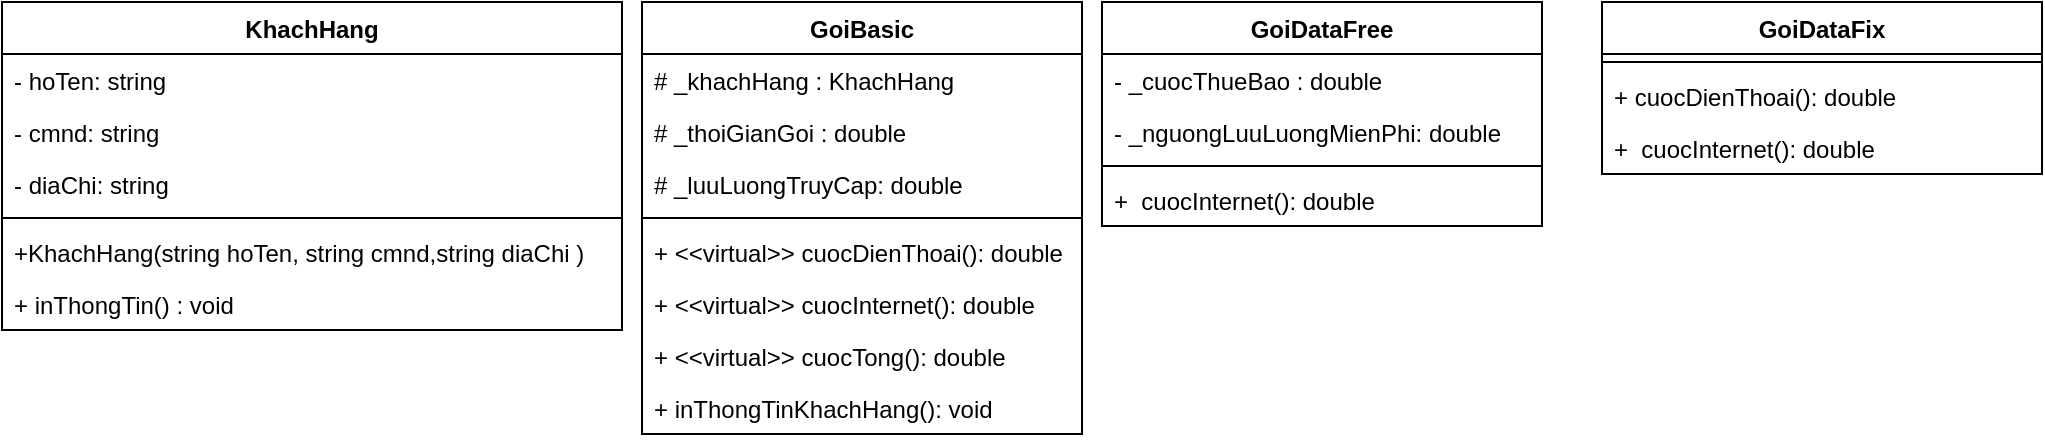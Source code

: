<mxfile version="20.0.1" type="github">
  <diagram id="C5RBs43oDa-KdzZeNtuy" name="Page-1">
    <mxGraphModel dx="745" dy="452" grid="1" gridSize="10" guides="1" tooltips="1" connect="1" arrows="1" fold="1" page="1" pageScale="1" pageWidth="1169" pageHeight="1654" math="0" shadow="0">
      <root>
        <mxCell id="WIyWlLk6GJQsqaUBKTNV-0" />
        <mxCell id="WIyWlLk6GJQsqaUBKTNV-1" parent="WIyWlLk6GJQsqaUBKTNV-0" />
        <mxCell id="D8oo8o3zIuzaNru_TmPt-0" value="KhachHang" style="swimlane;fontStyle=1;align=center;verticalAlign=top;childLayout=stackLayout;horizontal=1;startSize=26;horizontalStack=0;resizeParent=1;resizeParentMax=0;resizeLast=0;collapsible=1;marginBottom=0;" vertex="1" parent="WIyWlLk6GJQsqaUBKTNV-1">
          <mxGeometry x="20" y="120" width="310" height="164" as="geometry" />
        </mxCell>
        <mxCell id="D8oo8o3zIuzaNru_TmPt-1" value="- hoTen: string" style="text;strokeColor=none;fillColor=none;align=left;verticalAlign=top;spacingLeft=4;spacingRight=4;overflow=hidden;rotatable=0;points=[[0,0.5],[1,0.5]];portConstraint=eastwest;" vertex="1" parent="D8oo8o3zIuzaNru_TmPt-0">
          <mxGeometry y="26" width="310" height="26" as="geometry" />
        </mxCell>
        <mxCell id="D8oo8o3zIuzaNru_TmPt-7" value="- cmnd: string" style="text;strokeColor=none;fillColor=none;align=left;verticalAlign=top;spacingLeft=4;spacingRight=4;overflow=hidden;rotatable=0;points=[[0,0.5],[1,0.5]];portConstraint=eastwest;" vertex="1" parent="D8oo8o3zIuzaNru_TmPt-0">
          <mxGeometry y="52" width="310" height="26" as="geometry" />
        </mxCell>
        <mxCell id="D8oo8o3zIuzaNru_TmPt-8" value="- diaChi: string" style="text;strokeColor=none;fillColor=none;align=left;verticalAlign=top;spacingLeft=4;spacingRight=4;overflow=hidden;rotatable=0;points=[[0,0.5],[1,0.5]];portConstraint=eastwest;" vertex="1" parent="D8oo8o3zIuzaNru_TmPt-0">
          <mxGeometry y="78" width="310" height="26" as="geometry" />
        </mxCell>
        <mxCell id="D8oo8o3zIuzaNru_TmPt-2" value="" style="line;strokeWidth=1;fillColor=none;align=left;verticalAlign=middle;spacingTop=-1;spacingLeft=3;spacingRight=3;rotatable=0;labelPosition=right;points=[];portConstraint=eastwest;" vertex="1" parent="D8oo8o3zIuzaNru_TmPt-0">
          <mxGeometry y="104" width="310" height="8" as="geometry" />
        </mxCell>
        <mxCell id="D8oo8o3zIuzaNru_TmPt-22" value="+KhachHang(string hoTen, string cmnd,string diaChi )" style="text;strokeColor=none;fillColor=none;align=left;verticalAlign=top;spacingLeft=4;spacingRight=4;overflow=hidden;rotatable=0;points=[[0,0.5],[1,0.5]];portConstraint=eastwest;" vertex="1" parent="D8oo8o3zIuzaNru_TmPt-0">
          <mxGeometry y="112" width="310" height="26" as="geometry" />
        </mxCell>
        <mxCell id="D8oo8o3zIuzaNru_TmPt-5" value="+ inThongTin() : void" style="text;strokeColor=none;fillColor=none;align=left;verticalAlign=top;spacingLeft=4;spacingRight=4;overflow=hidden;rotatable=0;points=[[0,0.5],[1,0.5]];portConstraint=eastwest;" vertex="1" parent="D8oo8o3zIuzaNru_TmPt-0">
          <mxGeometry y="138" width="310" height="26" as="geometry" />
        </mxCell>
        <mxCell id="D8oo8o3zIuzaNru_TmPt-13" value="GoiBasic" style="swimlane;fontStyle=1;align=center;verticalAlign=top;childLayout=stackLayout;horizontal=1;startSize=26;horizontalStack=0;resizeParent=1;resizeParentMax=0;resizeLast=0;collapsible=1;marginBottom=0;fillColor=none;" vertex="1" parent="WIyWlLk6GJQsqaUBKTNV-1">
          <mxGeometry x="340" y="120" width="220" height="216" as="geometry" />
        </mxCell>
        <mxCell id="D8oo8o3zIuzaNru_TmPt-14" value="# _khachHang : KhachHang&#xa;" style="text;strokeColor=none;fillColor=none;align=left;verticalAlign=top;spacingLeft=4;spacingRight=4;overflow=hidden;rotatable=0;points=[[0,0.5],[1,0.5]];portConstraint=eastwest;" vertex="1" parent="D8oo8o3zIuzaNru_TmPt-13">
          <mxGeometry y="26" width="220" height="26" as="geometry" />
        </mxCell>
        <mxCell id="D8oo8o3zIuzaNru_TmPt-17" value="# _thoiGianGoi : double&#xa;" style="text;strokeColor=none;fillColor=none;align=left;verticalAlign=top;spacingLeft=4;spacingRight=4;overflow=hidden;rotatable=0;points=[[0,0.5],[1,0.5]];portConstraint=eastwest;" vertex="1" parent="D8oo8o3zIuzaNru_TmPt-13">
          <mxGeometry y="52" width="220" height="26" as="geometry" />
        </mxCell>
        <mxCell id="D8oo8o3zIuzaNru_TmPt-18" value="# _luuLuongTruyCap: double&#xa;" style="text;strokeColor=none;fillColor=none;align=left;verticalAlign=top;spacingLeft=4;spacingRight=4;overflow=hidden;rotatable=0;points=[[0,0.5],[1,0.5]];portConstraint=eastwest;" vertex="1" parent="D8oo8o3zIuzaNru_TmPt-13">
          <mxGeometry y="78" width="220" height="26" as="geometry" />
        </mxCell>
        <mxCell id="D8oo8o3zIuzaNru_TmPt-15" value="" style="line;strokeWidth=1;fillColor=none;align=left;verticalAlign=middle;spacingTop=-1;spacingLeft=3;spacingRight=3;rotatable=0;labelPosition=right;points=[];portConstraint=eastwest;" vertex="1" parent="D8oo8o3zIuzaNru_TmPt-13">
          <mxGeometry y="104" width="220" height="8" as="geometry" />
        </mxCell>
        <mxCell id="D8oo8o3zIuzaNru_TmPt-16" value="+ &lt;&lt;virtual&gt;&gt; cuocDienThoai(): double&#xa;" style="text;strokeColor=none;fillColor=none;align=left;verticalAlign=top;spacingLeft=4;spacingRight=4;overflow=hidden;rotatable=0;points=[[0,0.5],[1,0.5]];portConstraint=eastwest;" vertex="1" parent="D8oo8o3zIuzaNru_TmPt-13">
          <mxGeometry y="112" width="220" height="26" as="geometry" />
        </mxCell>
        <mxCell id="D8oo8o3zIuzaNru_TmPt-21" value="+ &lt;&lt;virtual&gt;&gt; cuocInternet(): double&#xa;" style="text;strokeColor=none;fillColor=none;align=left;verticalAlign=top;spacingLeft=4;spacingRight=4;overflow=hidden;rotatable=0;points=[[0,0.5],[1,0.5]];portConstraint=eastwest;" vertex="1" parent="D8oo8o3zIuzaNru_TmPt-13">
          <mxGeometry y="138" width="220" height="26" as="geometry" />
        </mxCell>
        <mxCell id="D8oo8o3zIuzaNru_TmPt-20" value="+ &lt;&lt;virtual&gt;&gt; cuocTong(): double&#xa;" style="text;strokeColor=none;fillColor=none;align=left;verticalAlign=top;spacingLeft=4;spacingRight=4;overflow=hidden;rotatable=0;points=[[0,0.5],[1,0.5]];portConstraint=eastwest;" vertex="1" parent="D8oo8o3zIuzaNru_TmPt-13">
          <mxGeometry y="164" width="220" height="26" as="geometry" />
        </mxCell>
        <mxCell id="D8oo8o3zIuzaNru_TmPt-19" value="+ inThongTinKhachHang(): void&#xa;" style="text;strokeColor=none;fillColor=none;align=left;verticalAlign=top;spacingLeft=4;spacingRight=4;overflow=hidden;rotatable=0;points=[[0,0.5],[1,0.5]];portConstraint=eastwest;" vertex="1" parent="D8oo8o3zIuzaNru_TmPt-13">
          <mxGeometry y="190" width="220" height="26" as="geometry" />
        </mxCell>
        <mxCell id="D8oo8o3zIuzaNru_TmPt-23" value="GoiDataFree" style="swimlane;fontStyle=1;align=center;verticalAlign=top;childLayout=stackLayout;horizontal=1;startSize=26;horizontalStack=0;resizeParent=1;resizeParentMax=0;resizeLast=0;collapsible=1;marginBottom=0;fillColor=none;" vertex="1" parent="WIyWlLk6GJQsqaUBKTNV-1">
          <mxGeometry x="570" y="120" width="220" height="112" as="geometry" />
        </mxCell>
        <mxCell id="D8oo8o3zIuzaNru_TmPt-24" value="- _cuocThueBao : double " style="text;strokeColor=none;fillColor=none;align=left;verticalAlign=top;spacingLeft=4;spacingRight=4;overflow=hidden;rotatable=0;points=[[0,0.5],[1,0.5]];portConstraint=eastwest;" vertex="1" parent="D8oo8o3zIuzaNru_TmPt-23">
          <mxGeometry y="26" width="220" height="26" as="geometry" />
        </mxCell>
        <mxCell id="D8oo8o3zIuzaNru_TmPt-32" value="- _nguongLuuLuongMienPhi: double" style="text;strokeColor=none;fillColor=none;align=left;verticalAlign=top;spacingLeft=4;spacingRight=4;overflow=hidden;rotatable=0;points=[[0,0.5],[1,0.5]];portConstraint=eastwest;" vertex="1" parent="D8oo8o3zIuzaNru_TmPt-23">
          <mxGeometry y="52" width="220" height="26" as="geometry" />
        </mxCell>
        <mxCell id="D8oo8o3zIuzaNru_TmPt-27" value="" style="line;strokeWidth=1;fillColor=none;align=left;verticalAlign=middle;spacingTop=-1;spacingLeft=3;spacingRight=3;rotatable=0;labelPosition=right;points=[];portConstraint=eastwest;" vertex="1" parent="D8oo8o3zIuzaNru_TmPt-23">
          <mxGeometry y="78" width="220" height="8" as="geometry" />
        </mxCell>
        <mxCell id="D8oo8o3zIuzaNru_TmPt-34" value="+  cuocInternet(): double&#xa;" style="text;strokeColor=none;fillColor=none;align=left;verticalAlign=top;spacingLeft=4;spacingRight=4;overflow=hidden;rotatable=0;points=[[0,0.5],[1,0.5]];portConstraint=eastwest;" vertex="1" parent="D8oo8o3zIuzaNru_TmPt-23">
          <mxGeometry y="86" width="220" height="26" as="geometry" />
        </mxCell>
        <mxCell id="D8oo8o3zIuzaNru_TmPt-35" value="GoiDataFix" style="swimlane;fontStyle=1;align=center;verticalAlign=top;childLayout=stackLayout;horizontal=1;startSize=26;horizontalStack=0;resizeParent=1;resizeParentMax=0;resizeLast=0;collapsible=1;marginBottom=0;fillColor=none;" vertex="1" parent="WIyWlLk6GJQsqaUBKTNV-1">
          <mxGeometry x="820" y="120" width="220" height="86" as="geometry" />
        </mxCell>
        <mxCell id="D8oo8o3zIuzaNru_TmPt-38" value="" style="line;strokeWidth=1;fillColor=none;align=left;verticalAlign=middle;spacingTop=-1;spacingLeft=3;spacingRight=3;rotatable=0;labelPosition=right;points=[];portConstraint=eastwest;" vertex="1" parent="D8oo8o3zIuzaNru_TmPt-35">
          <mxGeometry y="26" width="220" height="8" as="geometry" />
        </mxCell>
        <mxCell id="D8oo8o3zIuzaNru_TmPt-39" value="+ cuocDienThoai(): double&#xa;" style="text;strokeColor=none;fillColor=none;align=left;verticalAlign=top;spacingLeft=4;spacingRight=4;overflow=hidden;rotatable=0;points=[[0,0.5],[1,0.5]];portConstraint=eastwest;" vertex="1" parent="D8oo8o3zIuzaNru_TmPt-35">
          <mxGeometry y="34" width="220" height="26" as="geometry" />
        </mxCell>
        <mxCell id="D8oo8o3zIuzaNru_TmPt-40" value="+  cuocInternet(): double&#xa;" style="text;strokeColor=none;fillColor=none;align=left;verticalAlign=top;spacingLeft=4;spacingRight=4;overflow=hidden;rotatable=0;points=[[0,0.5],[1,0.5]];portConstraint=eastwest;" vertex="1" parent="D8oo8o3zIuzaNru_TmPt-35">
          <mxGeometry y="60" width="220" height="26" as="geometry" />
        </mxCell>
      </root>
    </mxGraphModel>
  </diagram>
</mxfile>
